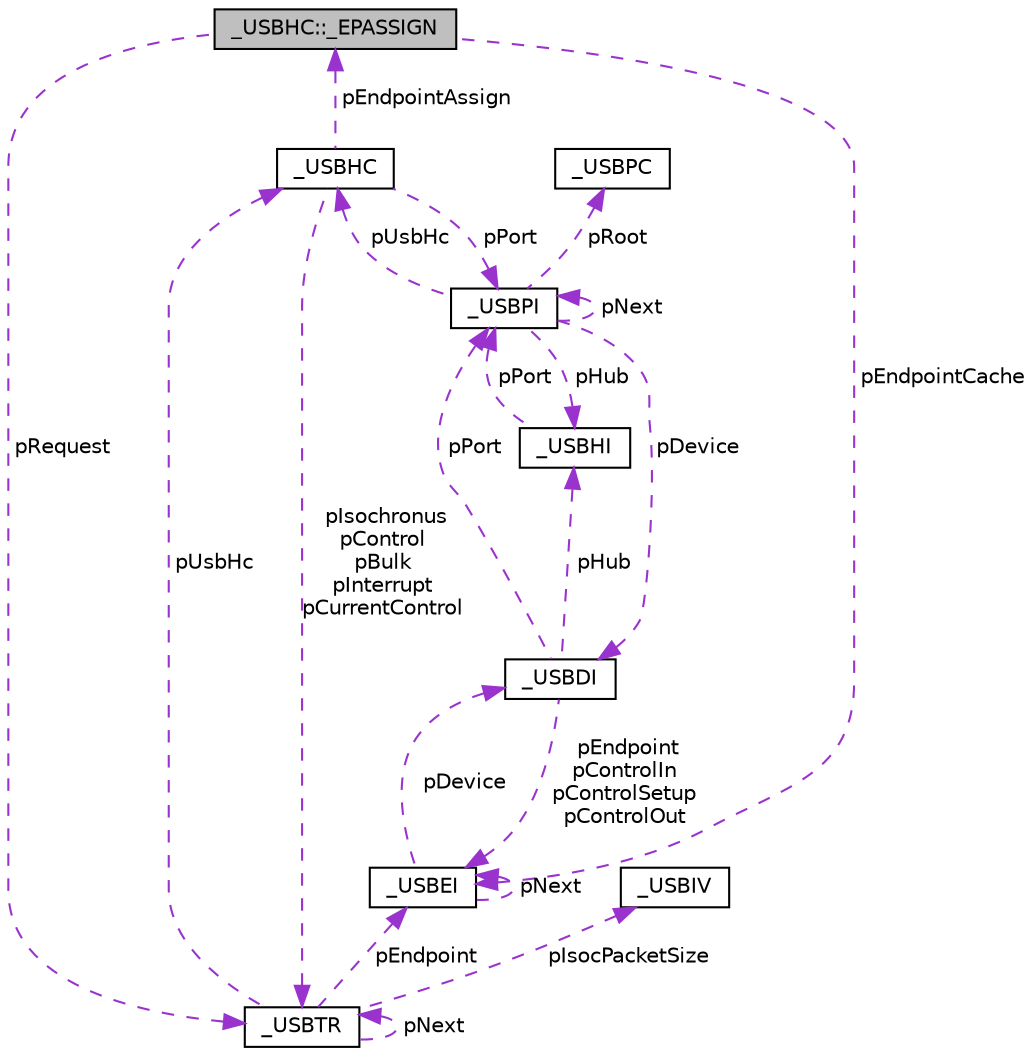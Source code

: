 digraph "_USBHC::_EPASSIGN"
{
 // LATEX_PDF_SIZE
  edge [fontname="Helvetica",fontsize="10",labelfontname="Helvetica",labelfontsize="10"];
  node [fontname="Helvetica",fontsize="10",shape=record];
  Node1 [label="_USBHC::_EPASSIGN",height=0.2,width=0.4,color="black", fillcolor="grey75", style="filled", fontcolor="black",tooltip=" "];
  Node2 -> Node1 [dir="back",color="darkorchid3",fontsize="10",style="dashed",label=" pRequest" ,fontname="Helvetica"];
  Node2 [label="_USBTR",height=0.2,width=0.4,color="black", fillcolor="white", style="filled",URL="$d8/ddb/struct__USBTR.html",tooltip=" "];
  Node3 -> Node2 [dir="back",color="darkorchid3",fontsize="10",style="dashed",label=" pUsbHc" ,fontname="Helvetica"];
  Node3 [label="_USBHC",height=0.2,width=0.4,color="black", fillcolor="white", style="filled",URL="$d3/dcc/struct__USBHC.html",tooltip=" "];
  Node4 -> Node3 [dir="back",color="darkorchid3",fontsize="10",style="dashed",label=" pPort" ,fontname="Helvetica"];
  Node4 [label="_USBPI",height=0.2,width=0.4,color="black", fillcolor="white", style="filled",URL="$d7/d90/struct__USBPI.html",tooltip=" "];
  Node4 -> Node4 [dir="back",color="darkorchid3",fontsize="10",style="dashed",label=" pNext" ,fontname="Helvetica"];
  Node3 -> Node4 [dir="back",color="darkorchid3",fontsize="10",style="dashed",label=" pUsbHc" ,fontname="Helvetica"];
  Node5 -> Node4 [dir="back",color="darkorchid3",fontsize="10",style="dashed",label=" pHub" ,fontname="Helvetica"];
  Node5 [label="_USBHI",height=0.2,width=0.4,color="black", fillcolor="white", style="filled",URL="$d5/dd1/struct__USBHI.html",tooltip=" "];
  Node4 -> Node5 [dir="back",color="darkorchid3",fontsize="10",style="dashed",label=" pPort" ,fontname="Helvetica"];
  Node6 -> Node4 [dir="back",color="darkorchid3",fontsize="10",style="dashed",label=" pRoot" ,fontname="Helvetica"];
  Node6 [label="_USBPC",height=0.2,width=0.4,color="black", fillcolor="white", style="filled",URL="$dc/dfb/struct__USBPC.html",tooltip=" "];
  Node7 -> Node4 [dir="back",color="darkorchid3",fontsize="10",style="dashed",label=" pDevice" ,fontname="Helvetica"];
  Node7 [label="_USBDI",height=0.2,width=0.4,color="black", fillcolor="white", style="filled",URL="$d0/db5/struct__USBDI.html",tooltip=" "];
  Node4 -> Node7 [dir="back",color="darkorchid3",fontsize="10",style="dashed",label=" pPort" ,fontname="Helvetica"];
  Node5 -> Node7 [dir="back",color="darkorchid3",fontsize="10",style="dashed",label=" pHub" ,fontname="Helvetica"];
  Node8 -> Node7 [dir="back",color="darkorchid3",fontsize="10",style="dashed",label=" pEndpoint\npControlIn\npControlSetup\npControlOut" ,fontname="Helvetica"];
  Node8 [label="_USBEI",height=0.2,width=0.4,color="black", fillcolor="white", style="filled",URL="$d2/d02/struct__USBEI.html",tooltip=" "];
  Node8 -> Node8 [dir="back",color="darkorchid3",fontsize="10",style="dashed",label=" pNext" ,fontname="Helvetica"];
  Node7 -> Node8 [dir="back",color="darkorchid3",fontsize="10",style="dashed",label=" pDevice" ,fontname="Helvetica"];
  Node1 -> Node3 [dir="back",color="darkorchid3",fontsize="10",style="dashed",label=" pEndpointAssign" ,fontname="Helvetica"];
  Node2 -> Node3 [dir="back",color="darkorchid3",fontsize="10",style="dashed",label=" pIsochronus\npControl\npBulk\npInterrupt\npCurrentControl" ,fontname="Helvetica"];
  Node9 -> Node2 [dir="back",color="darkorchid3",fontsize="10",style="dashed",label=" pIsocPacketSize" ,fontname="Helvetica"];
  Node9 [label="_USBIV",height=0.2,width=0.4,color="black", fillcolor="white", style="filled",URL="$d1/d95/struct__USBIV.html",tooltip=" "];
  Node2 -> Node2 [dir="back",color="darkorchid3",fontsize="10",style="dashed",label=" pNext" ,fontname="Helvetica"];
  Node8 -> Node2 [dir="back",color="darkorchid3",fontsize="10",style="dashed",label=" pEndpoint" ,fontname="Helvetica"];
  Node8 -> Node1 [dir="back",color="darkorchid3",fontsize="10",style="dashed",label=" pEndpointCache" ,fontname="Helvetica"];
}
